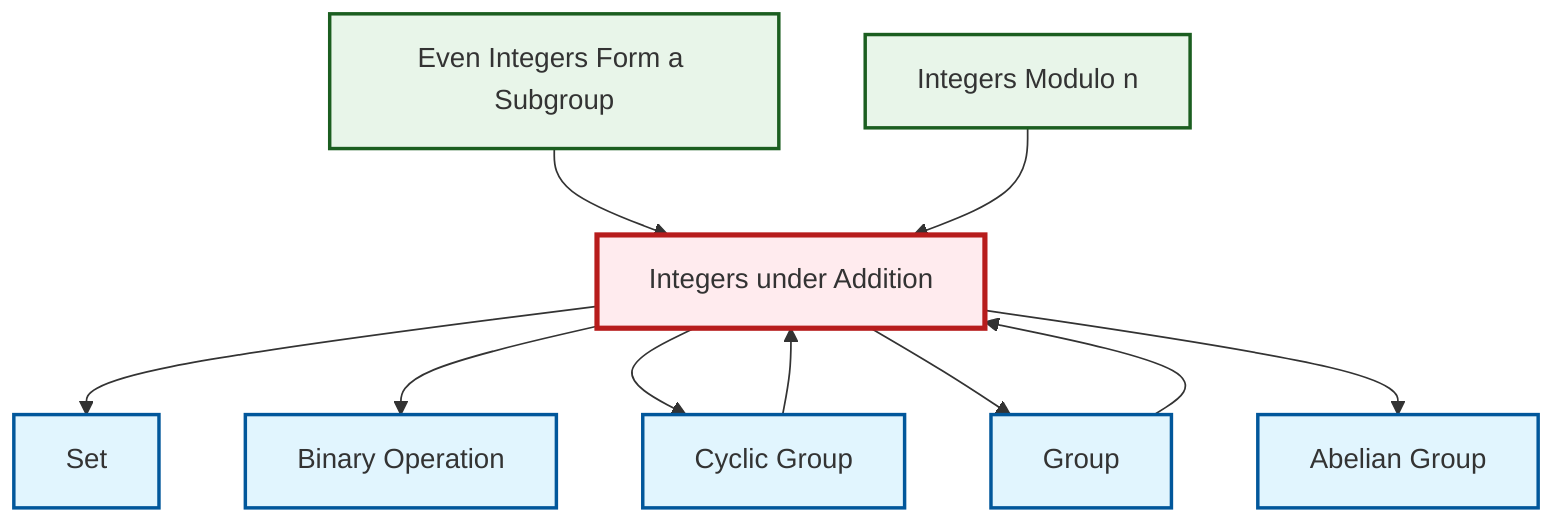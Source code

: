 graph TD
    classDef definition fill:#e1f5fe,stroke:#01579b,stroke-width:2px
    classDef theorem fill:#f3e5f5,stroke:#4a148c,stroke-width:2px
    classDef axiom fill:#fff3e0,stroke:#e65100,stroke-width:2px
    classDef example fill:#e8f5e9,stroke:#1b5e20,stroke-width:2px
    classDef current fill:#ffebee,stroke:#b71c1c,stroke-width:3px
    ex-even-integers-subgroup["Even Integers Form a Subgroup"]:::example
    def-group["Group"]:::definition
    def-binary-operation["Binary Operation"]:::definition
    def-abelian-group["Abelian Group"]:::definition
    def-set["Set"]:::definition
    ex-integers-addition["Integers under Addition"]:::example
    ex-quotient-integers-mod-n["Integers Modulo n"]:::example
    def-cyclic-group["Cyclic Group"]:::definition
    ex-even-integers-subgroup --> ex-integers-addition
    ex-integers-addition --> def-set
    ex-integers-addition --> def-binary-operation
    def-cyclic-group --> ex-integers-addition
    def-group --> ex-integers-addition
    ex-quotient-integers-mod-n --> ex-integers-addition
    ex-integers-addition --> def-cyclic-group
    ex-integers-addition --> def-group
    ex-integers-addition --> def-abelian-group
    class ex-integers-addition current